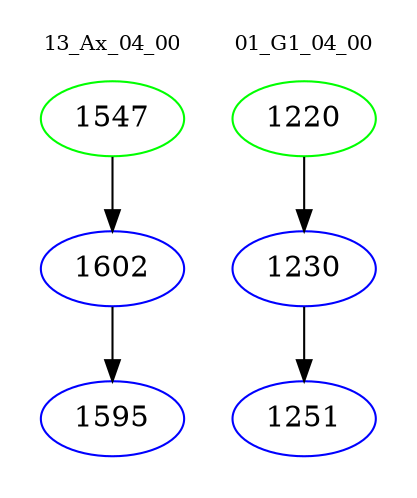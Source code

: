 digraph{
subgraph cluster_0 {
color = white
label = "13_Ax_04_00";
fontsize=10;
T0_1547 [label="1547", color="green"]
T0_1547 -> T0_1602 [color="black"]
T0_1602 [label="1602", color="blue"]
T0_1602 -> T0_1595 [color="black"]
T0_1595 [label="1595", color="blue"]
}
subgraph cluster_1 {
color = white
label = "01_G1_04_00";
fontsize=10;
T1_1220 [label="1220", color="green"]
T1_1220 -> T1_1230 [color="black"]
T1_1230 [label="1230", color="blue"]
T1_1230 -> T1_1251 [color="black"]
T1_1251 [label="1251", color="blue"]
}
}
